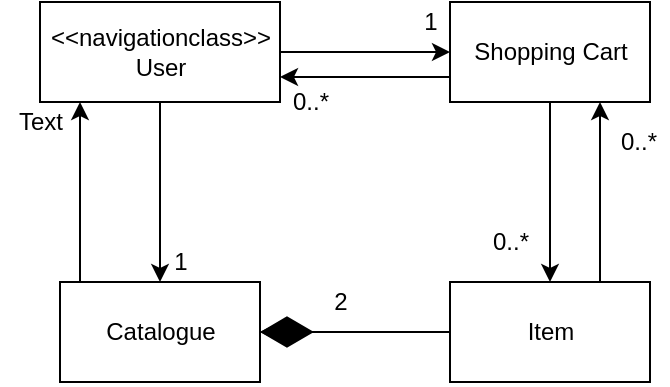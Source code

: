 <mxfile version="13.10.3" type="device"><diagram id="eFCTXZ2gmvA9C1a_fIz6" name="Page-1"><mxGraphModel dx="1108" dy="482" grid="1" gridSize="10" guides="1" tooltips="1" connect="1" arrows="1" fold="1" page="1" pageScale="1" pageWidth="827" pageHeight="1169" math="0" shadow="0"><root><mxCell id="0"/><mxCell id="1" parent="0"/><mxCell id="P0GD3LRpUvvKvkTWNnZZ-59" value="Catalogue" style="html=1;dashed=0;whitespace=wrap;" vertex="1" parent="1"><mxGeometry x="140" y="170" width="100" height="50" as="geometry"/></mxCell><mxCell id="P0GD3LRpUvvKvkTWNnZZ-71" value="" style="edgeStyle=orthogonalEdgeStyle;rounded=0;orthogonalLoop=1;jettySize=auto;html=1;" edge="1" parent="1" source="P0GD3LRpUvvKvkTWNnZZ-60" target="P0GD3LRpUvvKvkTWNnZZ-59"><mxGeometry relative="1" as="geometry"/></mxCell><mxCell id="P0GD3LRpUvvKvkTWNnZZ-60" value="Item" style="html=1;dashed=0;whitespace=wrap;" vertex="1" parent="1"><mxGeometry x="335" y="170" width="100" height="50" as="geometry"/></mxCell><mxCell id="P0GD3LRpUvvKvkTWNnZZ-62" value="" style="endArrow=diamondThin;endFill=1;endSize=24;html=1;entryX=1;entryY=0.5;entryDx=0;entryDy=0;exitX=0;exitY=0.5;exitDx=0;exitDy=0;" edge="1" parent="1" source="P0GD3LRpUvvKvkTWNnZZ-60" target="P0GD3LRpUvvKvkTWNnZZ-59"><mxGeometry width="160" relative="1" as="geometry"><mxPoint x="210" y="130" as="sourcePoint"/><mxPoint x="370" y="130" as="targetPoint"/></mxGeometry></mxCell><mxCell id="P0GD3LRpUvvKvkTWNnZZ-77" style="edgeStyle=orthogonalEdgeStyle;rounded=0;orthogonalLoop=1;jettySize=auto;html=1;entryX=0;entryY=0.5;entryDx=0;entryDy=0;" edge="1" parent="1" source="P0GD3LRpUvvKvkTWNnZZ-63" target="P0GD3LRpUvvKvkTWNnZZ-66"><mxGeometry relative="1" as="geometry"/></mxCell><mxCell id="P0GD3LRpUvvKvkTWNnZZ-81" style="edgeStyle=orthogonalEdgeStyle;rounded=0;orthogonalLoop=1;jettySize=auto;html=1;" edge="1" parent="1" source="P0GD3LRpUvvKvkTWNnZZ-63" target="P0GD3LRpUvvKvkTWNnZZ-59"><mxGeometry relative="1" as="geometry"/></mxCell><mxCell id="P0GD3LRpUvvKvkTWNnZZ-63" value="&amp;lt;&amp;lt;navigationclass&amp;gt;&amp;gt;&lt;br&gt;User" style="html=1;dashed=0;whitespace=wrap;" vertex="1" parent="1"><mxGeometry x="130" y="30" width="120" height="50" as="geometry"/></mxCell><mxCell id="P0GD3LRpUvvKvkTWNnZZ-79" style="edgeStyle=orthogonalEdgeStyle;rounded=0;orthogonalLoop=1;jettySize=auto;html=1;entryX=0.5;entryY=0;entryDx=0;entryDy=0;" edge="1" parent="1" source="P0GD3LRpUvvKvkTWNnZZ-66" target="P0GD3LRpUvvKvkTWNnZZ-60"><mxGeometry relative="1" as="geometry"/></mxCell><mxCell id="P0GD3LRpUvvKvkTWNnZZ-66" value="Shopping Cart" style="html=1;dashed=0;whitespace=wrap;" vertex="1" parent="1"><mxGeometry x="335" y="30" width="100" height="50" as="geometry"/></mxCell><mxCell id="P0GD3LRpUvvKvkTWNnZZ-72" value="2" style="text;html=1;align=center;verticalAlign=middle;resizable=0;points=[];autosize=1;" vertex="1" parent="1"><mxGeometry x="270" y="170" width="20" height="20" as="geometry"/></mxCell><mxCell id="P0GD3LRpUvvKvkTWNnZZ-73" value="1" style="text;html=1;align=center;verticalAlign=middle;resizable=0;points=[];autosize=1;" vertex="1" parent="1"><mxGeometry x="315" y="30" width="20" height="20" as="geometry"/></mxCell><mxCell id="P0GD3LRpUvvKvkTWNnZZ-74" value="0..*" style="text;html=1;align=center;verticalAlign=middle;resizable=0;points=[];autosize=1;" vertex="1" parent="1"><mxGeometry x="250" y="70" width="30" height="20" as="geometry"/></mxCell><mxCell id="P0GD3LRpUvvKvkTWNnZZ-75" value="0..*" style="text;html=1;align=center;verticalAlign=middle;resizable=0;points=[];autosize=1;" vertex="1" parent="1"><mxGeometry x="350" y="140" width="30" height="20" as="geometry"/></mxCell><mxCell id="P0GD3LRpUvvKvkTWNnZZ-76" value="0..*" style="text;html=1;align=center;verticalAlign=middle;resizable=0;points=[];autosize=1;" vertex="1" parent="1"><mxGeometry x="414" y="90" width="30" height="20" as="geometry"/></mxCell><mxCell id="P0GD3LRpUvvKvkTWNnZZ-78" style="edgeStyle=orthogonalEdgeStyle;rounded=0;orthogonalLoop=1;jettySize=auto;html=1;entryX=1;entryY=0.75;entryDx=0;entryDy=0;exitX=0;exitY=0.75;exitDx=0;exitDy=0;" edge="1" parent="1" source="P0GD3LRpUvvKvkTWNnZZ-66" target="P0GD3LRpUvvKvkTWNnZZ-63"><mxGeometry relative="1" as="geometry"><mxPoint x="270" y="68" as="sourcePoint"/><mxPoint x="345" y="65" as="targetPoint"/></mxGeometry></mxCell><mxCell id="P0GD3LRpUvvKvkTWNnZZ-80" style="edgeStyle=orthogonalEdgeStyle;rounded=0;orthogonalLoop=1;jettySize=auto;html=1;entryX=0.75;entryY=1;entryDx=0;entryDy=0;exitX=0.75;exitY=0;exitDx=0;exitDy=0;" edge="1" parent="1" source="P0GD3LRpUvvKvkTWNnZZ-60" target="P0GD3LRpUvvKvkTWNnZZ-66"><mxGeometry relative="1" as="geometry"><mxPoint x="395" y="90" as="sourcePoint"/><mxPoint x="395" y="180" as="targetPoint"/></mxGeometry></mxCell><mxCell id="P0GD3LRpUvvKvkTWNnZZ-83" value="1" style="text;html=1;align=center;verticalAlign=middle;resizable=0;points=[];autosize=1;" vertex="1" parent="1"><mxGeometry x="190" y="150" width="20" height="20" as="geometry"/></mxCell><mxCell id="P0GD3LRpUvvKvkTWNnZZ-85" style="edgeStyle=orthogonalEdgeStyle;rounded=0;orthogonalLoop=1;jettySize=auto;html=1;entryX=0.75;entryY=1;entryDx=0;entryDy=0;exitX=0.75;exitY=0;exitDx=0;exitDy=0;" edge="1" parent="1"><mxGeometry relative="1" as="geometry"><mxPoint x="150" y="170" as="sourcePoint"/><mxPoint x="150" y="80" as="targetPoint"/></mxGeometry></mxCell><mxCell id="P0GD3LRpUvvKvkTWNnZZ-86" value="Text" style="text;html=1;align=center;verticalAlign=middle;resizable=0;points=[];autosize=1;" vertex="1" parent="1"><mxGeometry x="110" y="80" width="40" height="20" as="geometry"/></mxCell></root></mxGraphModel></diagram></mxfile>